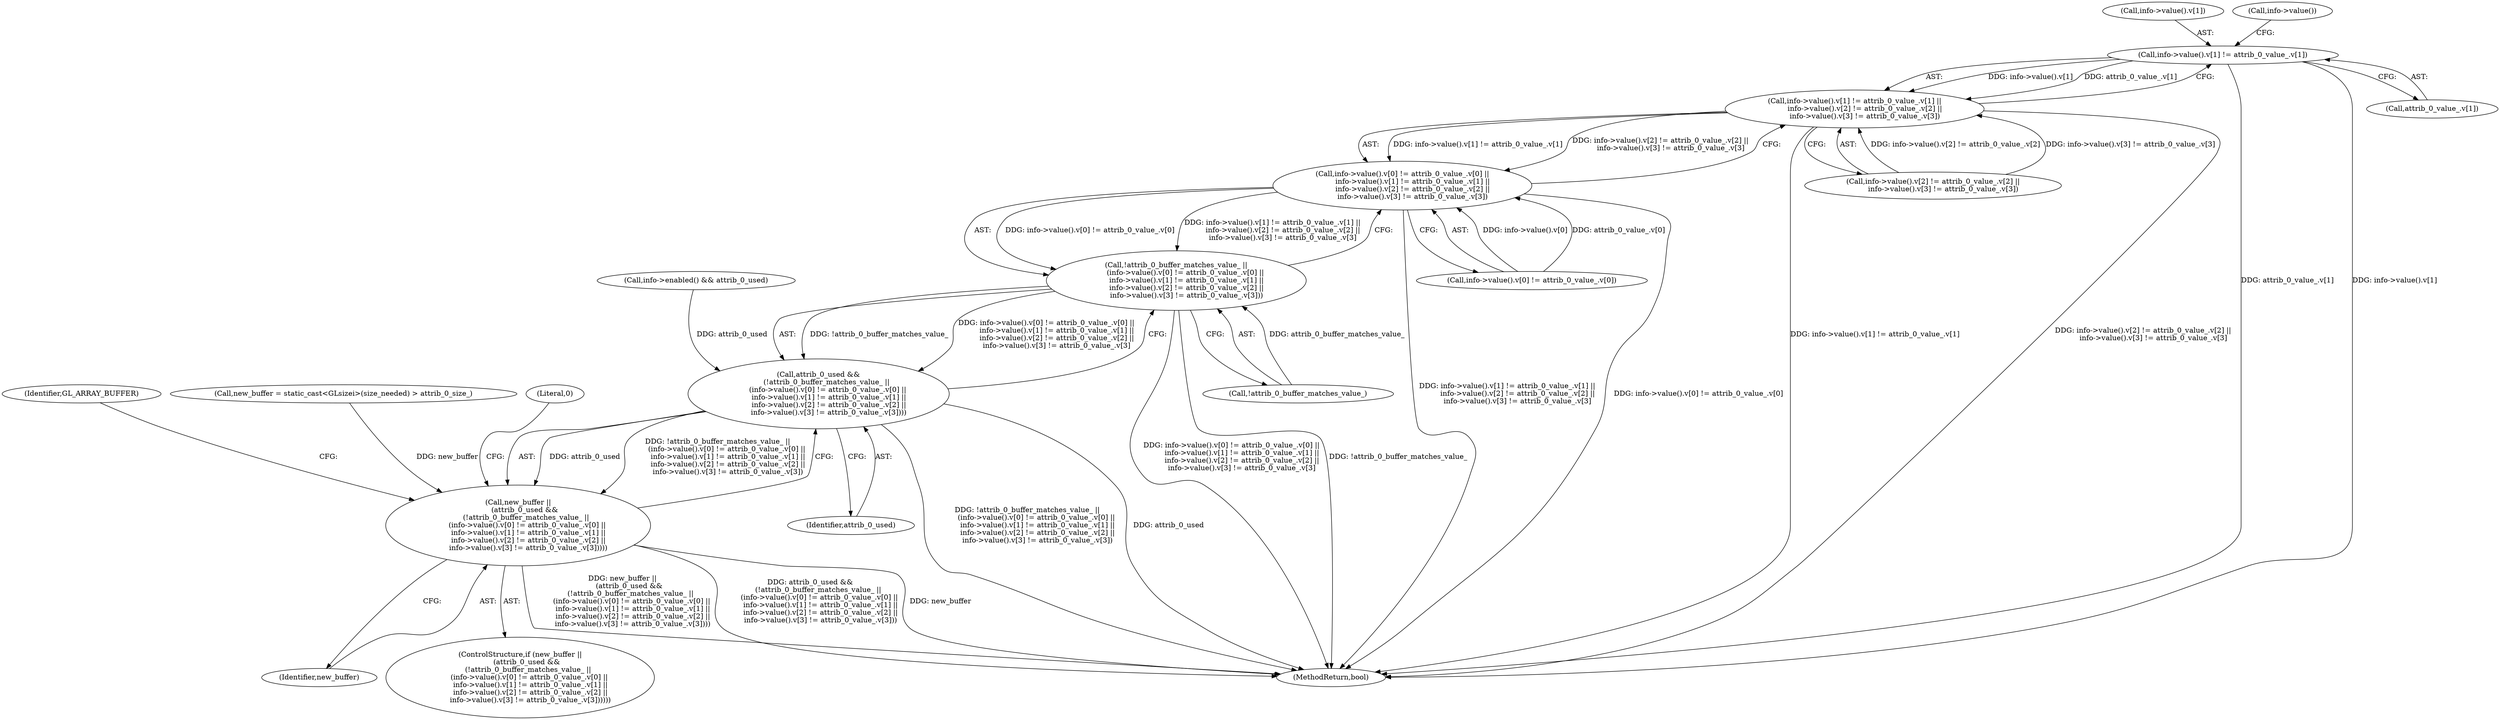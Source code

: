 digraph "0_Chrome_3aad1a37affb1ab70d1897f2b03eb8c077264984_1@array" {
"1000230" [label="(Call,info->value().v[1] != attrib_0_value_.v[1])"];
"1000229" [label="(Call,info->value().v[1] != attrib_0_value_.v[1] ||\n         info->value().v[2] != attrib_0_value_.v[2] ||\n         info->value().v[3] != attrib_0_value_.v[3])"];
"1000217" [label="(Call,info->value().v[0] != attrib_0_value_.v[0] ||\n         info->value().v[1] != attrib_0_value_.v[1] ||\n         info->value().v[2] != attrib_0_value_.v[2] ||\n         info->value().v[3] != attrib_0_value_.v[3])"];
"1000214" [label="(Call,!attrib_0_buffer_matches_value_ ||\n        (info->value().v[0] != attrib_0_value_.v[0] ||\n         info->value().v[1] != attrib_0_value_.v[1] ||\n         info->value().v[2] != attrib_0_value_.v[2] ||\n         info->value().v[3] != attrib_0_value_.v[3]))"];
"1000212" [label="(Call,attrib_0_used &&\n       (!attrib_0_buffer_matches_value_ ||\n        (info->value().v[0] != attrib_0_value_.v[0] ||\n         info->value().v[1] != attrib_0_value_.v[1] ||\n         info->value().v[2] != attrib_0_value_.v[2] ||\n         info->value().v[3] != attrib_0_value_.v[3])))"];
"1000210" [label="(Call,new_buffer ||\n      (attrib_0_used &&\n       (!attrib_0_buffer_matches_value_ ||\n        (info->value().v[0] != attrib_0_value_.v[0] ||\n         info->value().v[1] != attrib_0_value_.v[1] ||\n         info->value().v[2] != attrib_0_value_.v[2] ||\n         info->value().v[3] != attrib_0_value_.v[3]))))"];
"1000210" [label="(Call,new_buffer ||\n      (attrib_0_used &&\n       (!attrib_0_buffer_matches_value_ ||\n        (info->value().v[0] != attrib_0_value_.v[0] ||\n         info->value().v[1] != attrib_0_value_.v[1] ||\n         info->value().v[2] != attrib_0_value_.v[2] ||\n         info->value().v[3] != attrib_0_value_.v[3]))))"];
"1000229" [label="(Call,info->value().v[1] != attrib_0_value_.v[1] ||\n         info->value().v[2] != attrib_0_value_.v[2] ||\n         info->value().v[3] != attrib_0_value_.v[3])"];
"1000130" [label="(Call,info->enabled() && attrib_0_used)"];
"1000217" [label="(Call,info->value().v[0] != attrib_0_value_.v[0] ||\n         info->value().v[1] != attrib_0_value_.v[1] ||\n         info->value().v[2] != attrib_0_value_.v[2] ||\n         info->value().v[3] != attrib_0_value_.v[3])"];
"1000267" [label="(Identifier,GL_ARRAY_BUFFER)"];
"1000211" [label="(Identifier,new_buffer)"];
"1000209" [label="(ControlStructure,if (new_buffer ||\n      (attrib_0_used &&\n       (!attrib_0_buffer_matches_value_ ||\n        (info->value().v[0] != attrib_0_value_.v[0] ||\n         info->value().v[1] != attrib_0_value_.v[1] ||\n         info->value().v[2] != attrib_0_value_.v[2] ||\n         info->value().v[3] != attrib_0_value_.v[3])))))"];
"1000231" [label="(Call,info->value().v[1])"];
"1000245" [label="(Call,info->value())"];
"1000218" [label="(Call,info->value().v[0] != attrib_0_value_.v[0])"];
"1000241" [label="(Call,info->value().v[2] != attrib_0_value_.v[2] ||\n         info->value().v[3] != attrib_0_value_.v[3])"];
"1000214" [label="(Call,!attrib_0_buffer_matches_value_ ||\n        (info->value().v[0] != attrib_0_value_.v[0] ||\n         info->value().v[1] != attrib_0_value_.v[1] ||\n         info->value().v[2] != attrib_0_value_.v[2] ||\n         info->value().v[3] != attrib_0_value_.v[3]))"];
"1000212" [label="(Call,attrib_0_used &&\n       (!attrib_0_buffer_matches_value_ ||\n        (info->value().v[0] != attrib_0_value_.v[0] ||\n         info->value().v[1] != attrib_0_value_.v[1] ||\n         info->value().v[2] != attrib_0_value_.v[2] ||\n         info->value().v[3] != attrib_0_value_.v[3])))"];
"1000179" [label="(Call,new_buffer = static_cast<GLsizei>(size_needed) > attrib_0_size_)"];
"1000213" [label="(Identifier,attrib_0_used)"];
"1000288" [label="(Literal,0)"];
"1000230" [label="(Call,info->value().v[1] != attrib_0_value_.v[1])"];
"1000305" [label="(MethodReturn,bool)"];
"1000236" [label="(Call,attrib_0_value_.v[1])"];
"1000215" [label="(Call,!attrib_0_buffer_matches_value_)"];
"1000230" -> "1000229"  [label="AST: "];
"1000230" -> "1000236"  [label="CFG: "];
"1000231" -> "1000230"  [label="AST: "];
"1000236" -> "1000230"  [label="AST: "];
"1000245" -> "1000230"  [label="CFG: "];
"1000229" -> "1000230"  [label="CFG: "];
"1000230" -> "1000305"  [label="DDG: attrib_0_value_.v[1]"];
"1000230" -> "1000305"  [label="DDG: info->value().v[1]"];
"1000230" -> "1000229"  [label="DDG: info->value().v[1]"];
"1000230" -> "1000229"  [label="DDG: attrib_0_value_.v[1]"];
"1000229" -> "1000217"  [label="AST: "];
"1000229" -> "1000241"  [label="CFG: "];
"1000241" -> "1000229"  [label="AST: "];
"1000217" -> "1000229"  [label="CFG: "];
"1000229" -> "1000305"  [label="DDG: info->value().v[1] != attrib_0_value_.v[1]"];
"1000229" -> "1000305"  [label="DDG: info->value().v[2] != attrib_0_value_.v[2] ||\n         info->value().v[3] != attrib_0_value_.v[3]"];
"1000229" -> "1000217"  [label="DDG: info->value().v[1] != attrib_0_value_.v[1]"];
"1000229" -> "1000217"  [label="DDG: info->value().v[2] != attrib_0_value_.v[2] ||\n         info->value().v[3] != attrib_0_value_.v[3]"];
"1000241" -> "1000229"  [label="DDG: info->value().v[2] != attrib_0_value_.v[2]"];
"1000241" -> "1000229"  [label="DDG: info->value().v[3] != attrib_0_value_.v[3]"];
"1000217" -> "1000214"  [label="AST: "];
"1000217" -> "1000218"  [label="CFG: "];
"1000218" -> "1000217"  [label="AST: "];
"1000214" -> "1000217"  [label="CFG: "];
"1000217" -> "1000305"  [label="DDG: info->value().v[1] != attrib_0_value_.v[1] ||\n         info->value().v[2] != attrib_0_value_.v[2] ||\n         info->value().v[3] != attrib_0_value_.v[3]"];
"1000217" -> "1000305"  [label="DDG: info->value().v[0] != attrib_0_value_.v[0]"];
"1000217" -> "1000214"  [label="DDG: info->value().v[0] != attrib_0_value_.v[0]"];
"1000217" -> "1000214"  [label="DDG: info->value().v[1] != attrib_0_value_.v[1] ||\n         info->value().v[2] != attrib_0_value_.v[2] ||\n         info->value().v[3] != attrib_0_value_.v[3]"];
"1000218" -> "1000217"  [label="DDG: info->value().v[0]"];
"1000218" -> "1000217"  [label="DDG: attrib_0_value_.v[0]"];
"1000214" -> "1000212"  [label="AST: "];
"1000214" -> "1000215"  [label="CFG: "];
"1000215" -> "1000214"  [label="AST: "];
"1000212" -> "1000214"  [label="CFG: "];
"1000214" -> "1000305"  [label="DDG: info->value().v[0] != attrib_0_value_.v[0] ||\n         info->value().v[1] != attrib_0_value_.v[1] ||\n         info->value().v[2] != attrib_0_value_.v[2] ||\n         info->value().v[3] != attrib_0_value_.v[3]"];
"1000214" -> "1000305"  [label="DDG: !attrib_0_buffer_matches_value_"];
"1000214" -> "1000212"  [label="DDG: !attrib_0_buffer_matches_value_"];
"1000214" -> "1000212"  [label="DDG: info->value().v[0] != attrib_0_value_.v[0] ||\n         info->value().v[1] != attrib_0_value_.v[1] ||\n         info->value().v[2] != attrib_0_value_.v[2] ||\n         info->value().v[3] != attrib_0_value_.v[3]"];
"1000215" -> "1000214"  [label="DDG: attrib_0_buffer_matches_value_"];
"1000212" -> "1000210"  [label="AST: "];
"1000212" -> "1000213"  [label="CFG: "];
"1000213" -> "1000212"  [label="AST: "];
"1000210" -> "1000212"  [label="CFG: "];
"1000212" -> "1000305"  [label="DDG: !attrib_0_buffer_matches_value_ ||\n        (info->value().v[0] != attrib_0_value_.v[0] ||\n         info->value().v[1] != attrib_0_value_.v[1] ||\n         info->value().v[2] != attrib_0_value_.v[2] ||\n         info->value().v[3] != attrib_0_value_.v[3])"];
"1000212" -> "1000305"  [label="DDG: attrib_0_used"];
"1000212" -> "1000210"  [label="DDG: attrib_0_used"];
"1000212" -> "1000210"  [label="DDG: !attrib_0_buffer_matches_value_ ||\n        (info->value().v[0] != attrib_0_value_.v[0] ||\n         info->value().v[1] != attrib_0_value_.v[1] ||\n         info->value().v[2] != attrib_0_value_.v[2] ||\n         info->value().v[3] != attrib_0_value_.v[3])"];
"1000130" -> "1000212"  [label="DDG: attrib_0_used"];
"1000210" -> "1000209"  [label="AST: "];
"1000210" -> "1000211"  [label="CFG: "];
"1000211" -> "1000210"  [label="AST: "];
"1000267" -> "1000210"  [label="CFG: "];
"1000288" -> "1000210"  [label="CFG: "];
"1000210" -> "1000305"  [label="DDG: new_buffer ||\n      (attrib_0_used &&\n       (!attrib_0_buffer_matches_value_ ||\n        (info->value().v[0] != attrib_0_value_.v[0] ||\n         info->value().v[1] != attrib_0_value_.v[1] ||\n         info->value().v[2] != attrib_0_value_.v[2] ||\n         info->value().v[3] != attrib_0_value_.v[3])))"];
"1000210" -> "1000305"  [label="DDG: attrib_0_used &&\n       (!attrib_0_buffer_matches_value_ ||\n        (info->value().v[0] != attrib_0_value_.v[0] ||\n         info->value().v[1] != attrib_0_value_.v[1] ||\n         info->value().v[2] != attrib_0_value_.v[2] ||\n         info->value().v[3] != attrib_0_value_.v[3]))"];
"1000210" -> "1000305"  [label="DDG: new_buffer"];
"1000179" -> "1000210"  [label="DDG: new_buffer"];
}
